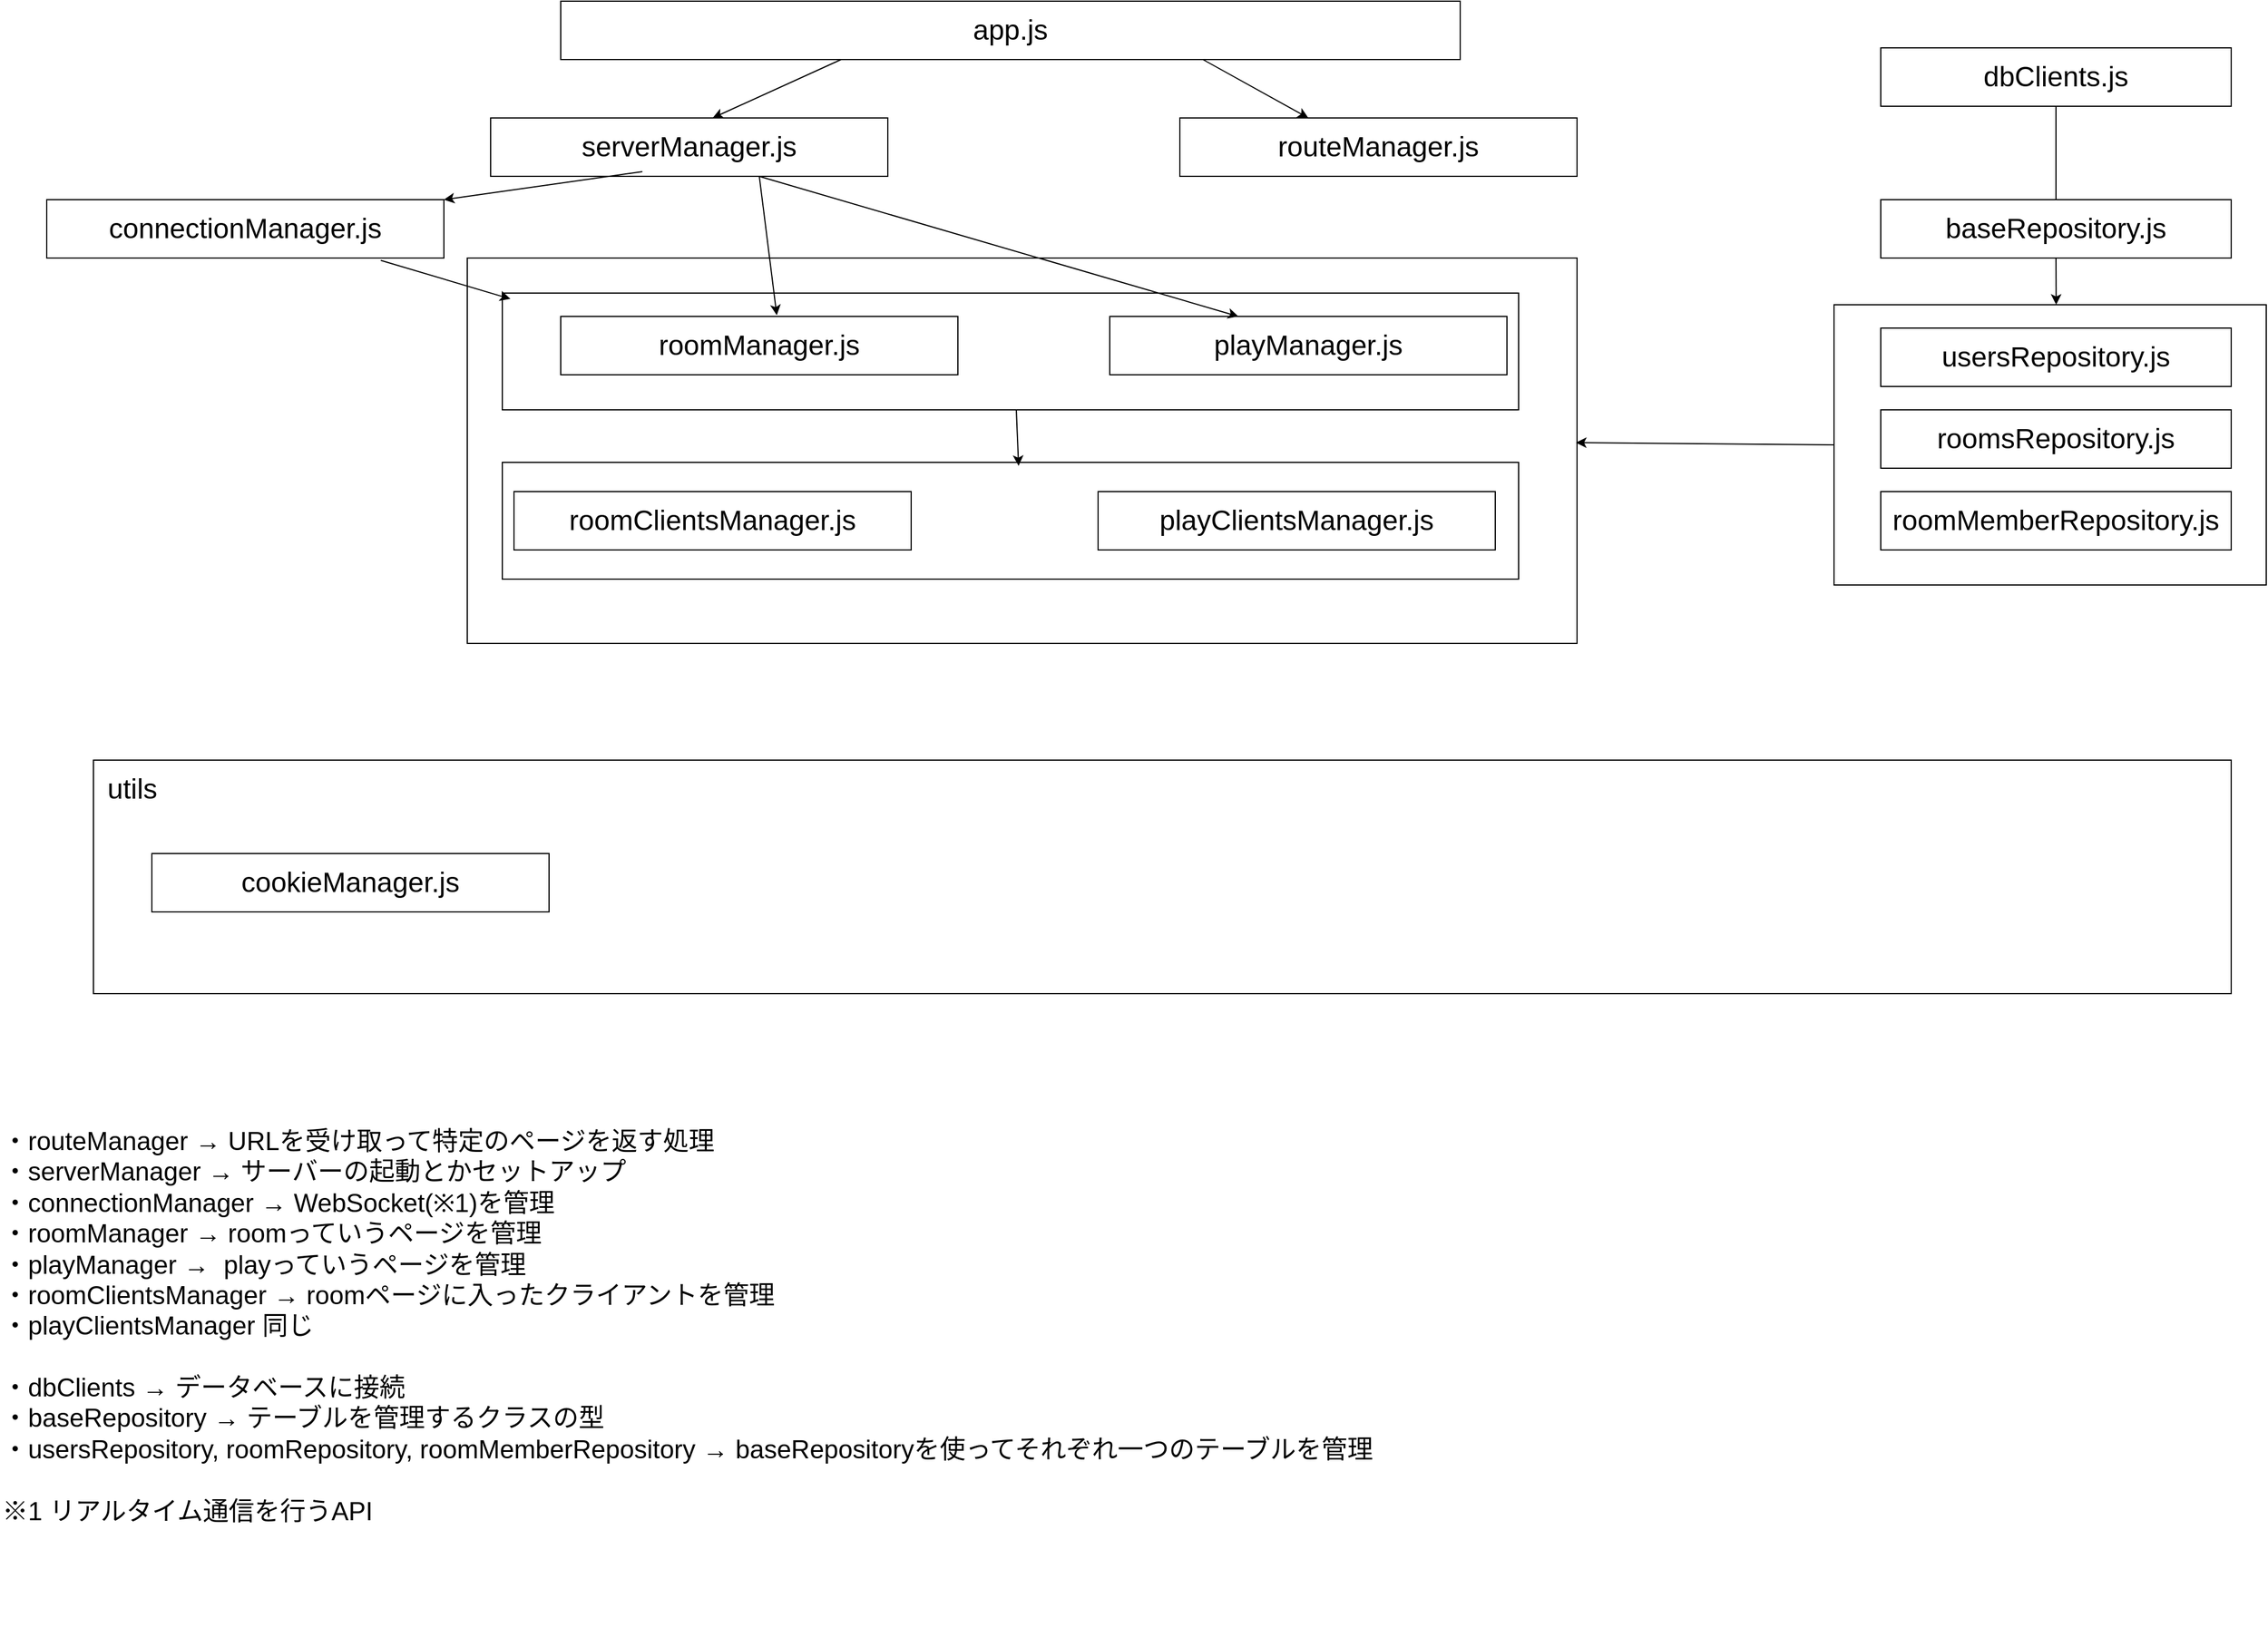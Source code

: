<mxfile version="27.0.1">
  <diagram name="ページ1" id="gwst1a2DxKdk7zVmhHp6">
    <mxGraphModel dx="2066" dy="1145" grid="1" gridSize="10" guides="1" tooltips="1" connect="1" arrows="1" fold="1" page="1" pageScale="1" pageWidth="3300" pageHeight="4681" math="0" shadow="0">
      <root>
        <mxCell id="0" />
        <mxCell id="1" parent="0" />
        <mxCell id="VSUEKThK-QnD745A-PjU-35" value="" style="rounded=0;whiteSpace=wrap;html=1;" parent="1" vertex="1">
          <mxGeometry x="500" y="240" width="950" height="330" as="geometry" />
        </mxCell>
        <mxCell id="VSUEKThK-QnD745A-PjU-31" value="" style="rounded=0;whiteSpace=wrap;html=1;" parent="1" vertex="1">
          <mxGeometry x="1670" y="280" width="370" height="240" as="geometry" />
        </mxCell>
        <mxCell id="VSUEKThK-QnD745A-PjU-23" value="" style="rounded=0;whiteSpace=wrap;html=1;" parent="1" vertex="1">
          <mxGeometry x="530" y="415" width="870" height="100" as="geometry" />
        </mxCell>
        <mxCell id="VSUEKThK-QnD745A-PjU-18" value="" style="rounded=0;whiteSpace=wrap;html=1;" parent="1" vertex="1">
          <mxGeometry x="530" y="270" width="870" height="100" as="geometry" />
        </mxCell>
        <mxCell id="VSUEKThK-QnD745A-PjU-1" value="&lt;font style=&quot;font-size: 24px;&quot;&gt;app.js&lt;/font&gt;" style="rounded=0;whiteSpace=wrap;html=1;" parent="1" vertex="1">
          <mxGeometry x="580" y="20" width="770" height="50" as="geometry" />
        </mxCell>
        <mxCell id="VSUEKThK-QnD745A-PjU-2" value="&lt;span style=&quot;font-size: 24px;&quot;&gt;serverManager.js&lt;/span&gt;" style="rounded=0;whiteSpace=wrap;html=1;" parent="1" vertex="1">
          <mxGeometry x="520" y="120" width="340" height="50" as="geometry" />
        </mxCell>
        <mxCell id="VSUEKThK-QnD745A-PjU-3" value="&lt;span style=&quot;font-size: 24px;&quot;&gt;routeManager.js&lt;/span&gt;" style="rounded=0;whiteSpace=wrap;html=1;" parent="1" vertex="1">
          <mxGeometry x="1110" y="120" width="340" height="50" as="geometry" />
        </mxCell>
        <mxCell id="VSUEKThK-QnD745A-PjU-4" value="&lt;span style=&quot;font-size: 24px;&quot;&gt;connectionManager.js&lt;/span&gt;" style="rounded=0;whiteSpace=wrap;html=1;" parent="1" vertex="1">
          <mxGeometry x="140" y="190" width="340" height="50" as="geometry" />
        </mxCell>
        <mxCell id="VSUEKThK-QnD745A-PjU-5" value="&lt;span style=&quot;font-size: 24px;&quot;&gt;roomManager.js&lt;/span&gt;" style="rounded=0;whiteSpace=wrap;html=1;" parent="1" vertex="1">
          <mxGeometry x="580" y="290" width="340" height="50" as="geometry" />
        </mxCell>
        <mxCell id="VSUEKThK-QnD745A-PjU-10" value="&lt;span style=&quot;font-size: 24px;&quot;&gt;playManager.js&lt;/span&gt;" style="rounded=0;whiteSpace=wrap;html=1;" parent="1" vertex="1">
          <mxGeometry x="1050" y="290" width="340" height="50" as="geometry" />
        </mxCell>
        <mxCell id="VSUEKThK-QnD745A-PjU-12" value="" style="endArrow=classic;html=1;rounded=0;entryX=0.559;entryY=0;entryDx=0;entryDy=0;entryPerimeter=0;" parent="1" target="VSUEKThK-QnD745A-PjU-2" edge="1">
          <mxGeometry width="50" height="50" relative="1" as="geometry">
            <mxPoint x="820" y="70" as="sourcePoint" />
            <mxPoint x="770" y="130" as="targetPoint" />
          </mxGeometry>
        </mxCell>
        <mxCell id="VSUEKThK-QnD745A-PjU-14" value="" style="endArrow=classic;html=1;rounded=0;exitX=0.714;exitY=1;exitDx=0;exitDy=0;exitPerimeter=0;" parent="1" source="VSUEKThK-QnD745A-PjU-1" edge="1">
          <mxGeometry width="50" height="50" relative="1" as="geometry">
            <mxPoint x="1170" y="170" as="sourcePoint" />
            <mxPoint x="1220" y="120" as="targetPoint" />
          </mxGeometry>
        </mxCell>
        <mxCell id="VSUEKThK-QnD745A-PjU-15" value="" style="endArrow=classic;html=1;rounded=0;entryX=1;entryY=0;entryDx=0;entryDy=0;exitX=0.382;exitY=0.92;exitDx=0;exitDy=0;exitPerimeter=0;" parent="1" source="VSUEKThK-QnD745A-PjU-2" target="VSUEKThK-QnD745A-PjU-4" edge="1">
          <mxGeometry width="50" height="50" relative="1" as="geometry">
            <mxPoint x="740" y="520" as="sourcePoint" />
            <mxPoint x="790" y="470" as="targetPoint" />
          </mxGeometry>
        </mxCell>
        <mxCell id="VSUEKThK-QnD745A-PjU-16" value="" style="endArrow=classic;html=1;rounded=0;entryX=0.544;entryY=-0.02;entryDx=0;entryDy=0;entryPerimeter=0;" parent="1" target="VSUEKThK-QnD745A-PjU-5" edge="1">
          <mxGeometry width="50" height="50" relative="1" as="geometry">
            <mxPoint x="750" y="170" as="sourcePoint" />
            <mxPoint x="790" y="280" as="targetPoint" />
          </mxGeometry>
        </mxCell>
        <mxCell id="VSUEKThK-QnD745A-PjU-17" value="" style="endArrow=classic;html=1;rounded=0;entryX=0.324;entryY=0;entryDx=0;entryDy=0;entryPerimeter=0;exitX=0.676;exitY=1;exitDx=0;exitDy=0;exitPerimeter=0;" parent="1" source="VSUEKThK-QnD745A-PjU-2" target="VSUEKThK-QnD745A-PjU-10" edge="1">
          <mxGeometry width="50" height="50" relative="1" as="geometry">
            <mxPoint x="800" y="170" as="sourcePoint" />
            <mxPoint x="840" y="280" as="targetPoint" />
          </mxGeometry>
        </mxCell>
        <mxCell id="VSUEKThK-QnD745A-PjU-19" value="" style="endArrow=classic;html=1;rounded=0;exitX=0.841;exitY=1.04;exitDx=0;exitDy=0;exitPerimeter=0;entryX=0.008;entryY=0.05;entryDx=0;entryDy=0;entryPerimeter=0;" parent="1" source="VSUEKThK-QnD745A-PjU-4" target="VSUEKThK-QnD745A-PjU-18" edge="1">
          <mxGeometry width="50" height="50" relative="1" as="geometry">
            <mxPoint x="570" y="480" as="sourcePoint" />
            <mxPoint x="620" y="430" as="targetPoint" />
          </mxGeometry>
        </mxCell>
        <mxCell id="VSUEKThK-QnD745A-PjU-21" value="&lt;span style=&quot;font-size: 24px;&quot;&gt;roomClientsManager.js&lt;/span&gt;" style="rounded=0;whiteSpace=wrap;html=1;" parent="1" vertex="1">
          <mxGeometry x="540" y="440" width="340" height="50" as="geometry" />
        </mxCell>
        <mxCell id="VSUEKThK-QnD745A-PjU-22" value="&lt;span style=&quot;font-size: 24px;&quot;&gt;playClientsManager.js&lt;/span&gt;" style="rounded=0;whiteSpace=wrap;html=1;" parent="1" vertex="1">
          <mxGeometry x="1040" y="440" width="340" height="50" as="geometry" />
        </mxCell>
        <mxCell id="VSUEKThK-QnD745A-PjU-24" value="" style="endArrow=classic;html=1;rounded=0;entryX=0.508;entryY=0.03;entryDx=0;entryDy=0;entryPerimeter=0;" parent="1" target="VSUEKThK-QnD745A-PjU-23" edge="1">
          <mxGeometry width="50" height="50" relative="1" as="geometry">
            <mxPoint x="970" y="370" as="sourcePoint" />
            <mxPoint x="1020" y="320" as="targetPoint" />
          </mxGeometry>
        </mxCell>
        <mxCell id="VSUEKThK-QnD745A-PjU-25" value="&lt;font style=&quot;font-size: 24px;&quot;&gt;dbClients.js&lt;/font&gt;" style="rounded=0;whiteSpace=wrap;html=1;" parent="1" vertex="1">
          <mxGeometry x="1710" y="60" width="300" height="50" as="geometry" />
        </mxCell>
        <mxCell id="VSUEKThK-QnD745A-PjU-26" value="&lt;span style=&quot;font-size: 24px;&quot;&gt;baseRepository.js&lt;/span&gt;" style="rounded=0;whiteSpace=wrap;html=1;" parent="1" vertex="1">
          <mxGeometry x="1710" y="190" width="300" height="50" as="geometry" />
        </mxCell>
        <mxCell id="VSUEKThK-QnD745A-PjU-27" value="" style="endArrow=none;html=1;rounded=0;exitX=0.5;exitY=0;exitDx=0;exitDy=0;" parent="1" source="VSUEKThK-QnD745A-PjU-26" edge="1">
          <mxGeometry width="50" height="50" relative="1" as="geometry">
            <mxPoint x="1810" y="160" as="sourcePoint" />
            <mxPoint x="1860" y="110" as="targetPoint" />
          </mxGeometry>
        </mxCell>
        <mxCell id="VSUEKThK-QnD745A-PjU-28" value="&lt;span style=&quot;font-size: 24px;&quot;&gt;usersRepository.js&lt;/span&gt;" style="rounded=0;whiteSpace=wrap;html=1;" parent="1" vertex="1">
          <mxGeometry x="1710" y="300" width="300" height="50" as="geometry" />
        </mxCell>
        <mxCell id="VSUEKThK-QnD745A-PjU-29" value="&lt;span style=&quot;font-size: 24px;&quot;&gt;roomMemberRepository.js&lt;/span&gt;" style="rounded=0;whiteSpace=wrap;html=1;" parent="1" vertex="1">
          <mxGeometry x="1710" y="440" width="300" height="50" as="geometry" />
        </mxCell>
        <mxCell id="VSUEKThK-QnD745A-PjU-30" value="&lt;span style=&quot;font-size: 24px;&quot;&gt;roomsRepository.js&lt;/span&gt;" style="rounded=0;whiteSpace=wrap;html=1;" parent="1" vertex="1">
          <mxGeometry x="1710" y="370" width="300" height="50" as="geometry" />
        </mxCell>
        <mxCell id="VSUEKThK-QnD745A-PjU-32" value="" style="endArrow=classic;html=1;rounded=0;entryX=0.514;entryY=0;entryDx=0;entryDy=0;entryPerimeter=0;" parent="1" target="VSUEKThK-QnD745A-PjU-31" edge="1">
          <mxGeometry width="50" height="50" relative="1" as="geometry">
            <mxPoint x="1860" y="240" as="sourcePoint" />
            <mxPoint x="1910" y="190" as="targetPoint" />
          </mxGeometry>
        </mxCell>
        <mxCell id="VSUEKThK-QnD745A-PjU-36" value="" style="endArrow=classic;html=1;rounded=0;entryX=0.999;entryY=0.479;entryDx=0;entryDy=0;exitX=0;exitY=0.5;exitDx=0;exitDy=0;entryPerimeter=0;" parent="1" source="VSUEKThK-QnD745A-PjU-31" target="VSUEKThK-QnD745A-PjU-35" edge="1">
          <mxGeometry width="50" height="50" relative="1" as="geometry">
            <mxPoint x="1630" y="750" as="sourcePoint" />
            <mxPoint x="1680" y="700" as="targetPoint" />
          </mxGeometry>
        </mxCell>
        <mxCell id="VSUEKThK-QnD745A-PjU-37" value="" style="rounded=0;whiteSpace=wrap;html=1;" parent="1" vertex="1">
          <mxGeometry x="180" y="670" width="1830" height="200" as="geometry" />
        </mxCell>
        <mxCell id="VSUEKThK-QnD745A-PjU-38" value="utils" style="text;html=1;align=left;verticalAlign=middle;whiteSpace=wrap;rounded=0;fontSize=24;" parent="1" vertex="1">
          <mxGeometry x="190" y="680" width="220" height="30" as="geometry" />
        </mxCell>
        <mxCell id="VSUEKThK-QnD745A-PjU-40" value="&lt;span style=&quot;font-size: 24px;&quot;&gt;cookieManager.js&lt;/span&gt;" style="rounded=0;whiteSpace=wrap;html=1;" parent="1" vertex="1">
          <mxGeometry x="230" y="750" width="340" height="50" as="geometry" />
        </mxCell>
        <mxCell id="9IOTnyxZ-YVvT_nCl2b5-1" value="&lt;font style=&quot;font-size: 22px;&quot;&gt;・routeManager → URLを受け取って特定のページを返す処理&lt;/font&gt;&lt;div&gt;&lt;font style=&quot;font-size: 22px;&quot;&gt;・serverManager → サーバーの起動とかセットアップ&lt;/font&gt;&lt;/div&gt;&lt;div&gt;&lt;font style=&quot;font-size: 22px;&quot;&gt;・connectionManager → WebSocket(※1)を管理&lt;/font&gt;&lt;/div&gt;&lt;div&gt;&lt;font style=&quot;font-size: 22px;&quot;&gt;・roomManager → roomっていうページを管理&lt;/font&gt;&lt;/div&gt;&lt;div&gt;&lt;font style=&quot;font-size: 22px;&quot;&gt;・playManager →&amp;nbsp; playっていうページを管理&lt;/font&gt;&lt;/div&gt;&lt;div&gt;&lt;font style=&quot;font-size: 22px;&quot;&gt;・roomClientsManager → roomページに入ったクライアントを管理&lt;/font&gt;&lt;/div&gt;&lt;div&gt;&lt;font style=&quot;font-size: 22px;&quot;&gt;・playClientsManager 同じ&lt;/font&gt;&lt;/div&gt;&lt;div&gt;&lt;font style=&quot;font-size: 22px;&quot;&gt;&lt;br&gt;&lt;/font&gt;&lt;/div&gt;&lt;div&gt;&lt;font style=&quot;font-size: 22px;&quot;&gt;・dbClients → データベースに接続&lt;/font&gt;&lt;/div&gt;&lt;div&gt;&lt;font style=&quot;font-size: 22px;&quot;&gt;・baseRepository → テーブルを管理するクラスの型&lt;/font&gt;&lt;/div&gt;&lt;div&gt;&lt;font style=&quot;font-size: 22px;&quot;&gt;・usersRepository, roomRepository, roomMemberRepository → baseRepositoryを使ってそれぞれ一つのテーブルを管理&lt;/font&gt;&lt;/div&gt;&lt;div&gt;&lt;font style=&quot;font-size: 22px;&quot;&gt;&lt;br&gt;&lt;/font&gt;&lt;/div&gt;&lt;div&gt;&lt;span style=&quot;font-size: 22px;&quot;&gt;※1 リアルタイム通信を行うAPI&lt;/span&gt;&lt;/div&gt;" style="text;html=1;align=left;verticalAlign=middle;whiteSpace=wrap;rounded=0;" vertex="1" parent="1">
          <mxGeometry x="100" y="890" width="1720" height="530" as="geometry" />
        </mxCell>
      </root>
    </mxGraphModel>
  </diagram>
</mxfile>
